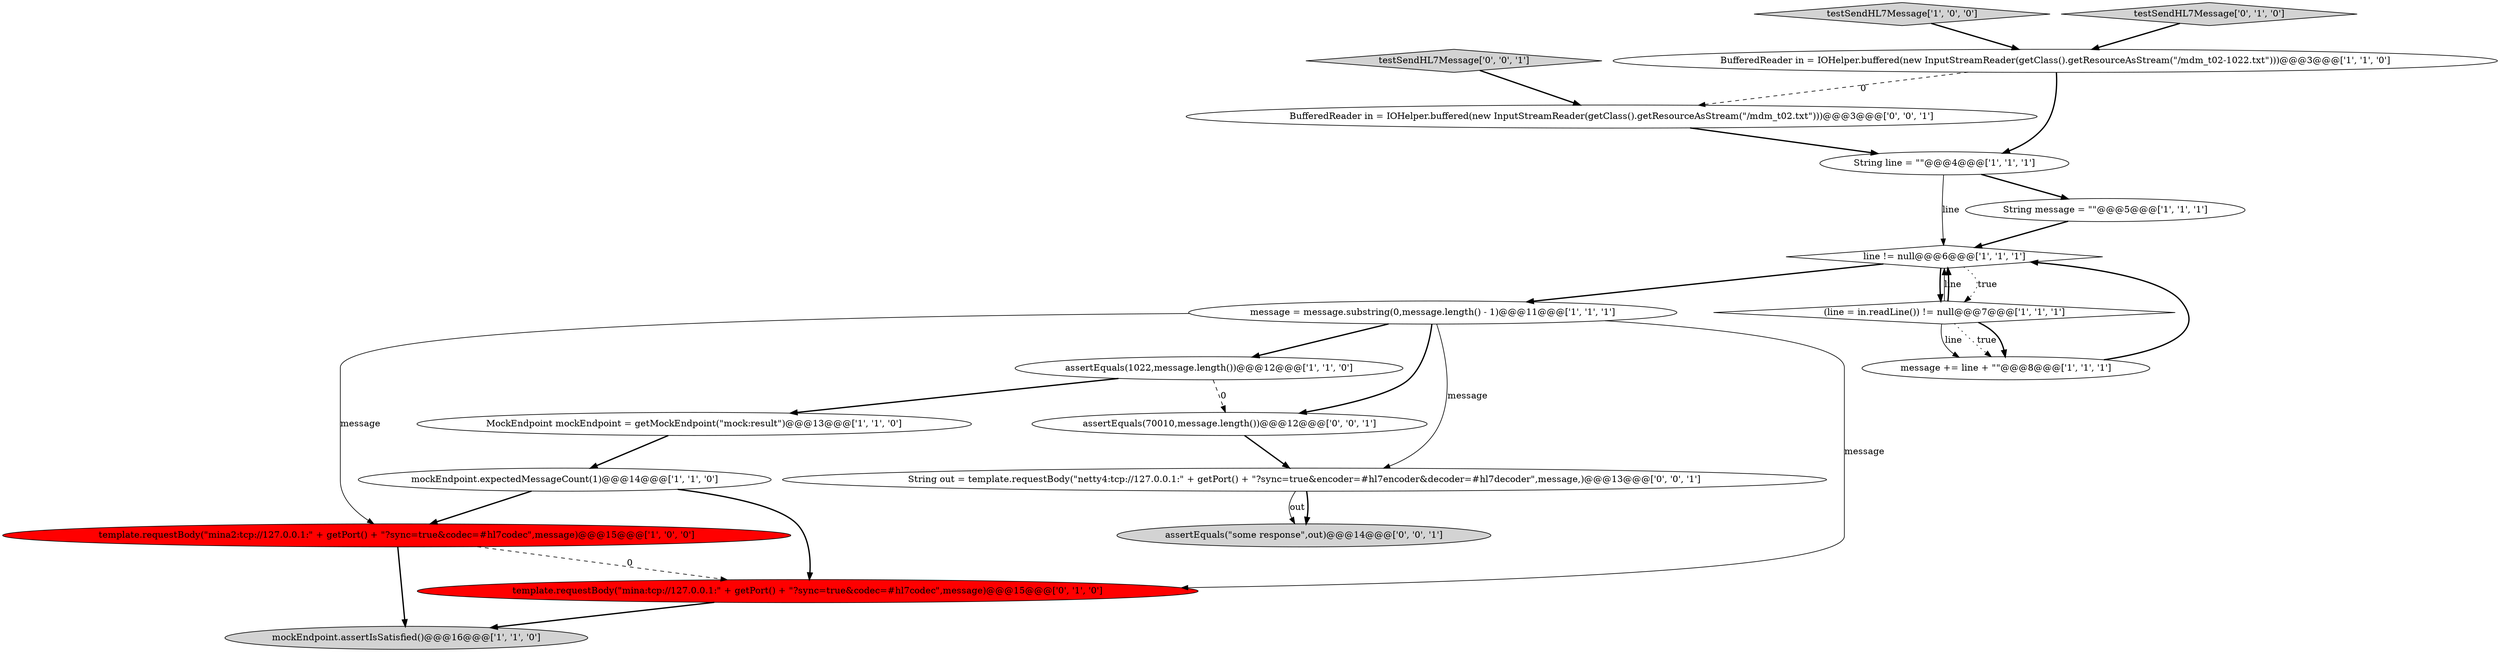 digraph {
7 [style = filled, label = "message = message.substring(0,message.length() - 1)@@@11@@@['1', '1', '1']", fillcolor = white, shape = ellipse image = "AAA0AAABBB1BBB"];
10 [style = filled, label = "message += line + \"\"@@@8@@@['1', '1', '1']", fillcolor = white, shape = ellipse image = "AAA0AAABBB1BBB"];
15 [style = filled, label = "BufferedReader in = IOHelper.buffered(new InputStreamReader(getClass().getResourceAsStream(\"/mdm_t02.txt\")))@@@3@@@['0', '0', '1']", fillcolor = white, shape = ellipse image = "AAA0AAABBB3BBB"];
11 [style = filled, label = "String line = \"\"@@@4@@@['1', '1', '1']", fillcolor = white, shape = ellipse image = "AAA0AAABBB1BBB"];
4 [style = filled, label = "line != null@@@6@@@['1', '1', '1']", fillcolor = white, shape = diamond image = "AAA0AAABBB1BBB"];
5 [style = filled, label = "testSendHL7Message['1', '0', '0']", fillcolor = lightgray, shape = diamond image = "AAA0AAABBB1BBB"];
13 [style = filled, label = "template.requestBody(\"mina:tcp://127.0.0.1:\" + getPort() + \"?sync=true&codec=#hl7codec\",message)@@@15@@@['0', '1', '0']", fillcolor = red, shape = ellipse image = "AAA1AAABBB2BBB"];
14 [style = filled, label = "testSendHL7Message['0', '1', '0']", fillcolor = lightgray, shape = diamond image = "AAA0AAABBB2BBB"];
17 [style = filled, label = "testSendHL7Message['0', '0', '1']", fillcolor = lightgray, shape = diamond image = "AAA0AAABBB3BBB"];
18 [style = filled, label = "assertEquals(\"some response\",out)@@@14@@@['0', '0', '1']", fillcolor = lightgray, shape = ellipse image = "AAA0AAABBB3BBB"];
1 [style = filled, label = "mockEndpoint.expectedMessageCount(1)@@@14@@@['1', '1', '0']", fillcolor = white, shape = ellipse image = "AAA0AAABBB1BBB"];
12 [style = filled, label = "BufferedReader in = IOHelper.buffered(new InputStreamReader(getClass().getResourceAsStream(\"/mdm_t02-1022.txt\")))@@@3@@@['1', '1', '0']", fillcolor = white, shape = ellipse image = "AAA0AAABBB1BBB"];
8 [style = filled, label = "mockEndpoint.assertIsSatisfied()@@@16@@@['1', '1', '0']", fillcolor = lightgray, shape = ellipse image = "AAA0AAABBB1BBB"];
16 [style = filled, label = "assertEquals(70010,message.length())@@@12@@@['0', '0', '1']", fillcolor = white, shape = ellipse image = "AAA0AAABBB3BBB"];
19 [style = filled, label = "String out = template.requestBody(\"netty4:tcp://127.0.0.1:\" + getPort() + \"?sync=true&encoder=#hl7encoder&decoder=#hl7decoder\",message,)@@@13@@@['0', '0', '1']", fillcolor = white, shape = ellipse image = "AAA0AAABBB3BBB"];
9 [style = filled, label = "MockEndpoint mockEndpoint = getMockEndpoint(\"mock:result\")@@@13@@@['1', '1', '0']", fillcolor = white, shape = ellipse image = "AAA0AAABBB1BBB"];
3 [style = filled, label = "template.requestBody(\"mina2:tcp://127.0.0.1:\" + getPort() + \"?sync=true&codec=#hl7codec\",message)@@@15@@@['1', '0', '0']", fillcolor = red, shape = ellipse image = "AAA1AAABBB1BBB"];
2 [style = filled, label = "String message = \"\"@@@5@@@['1', '1', '1']", fillcolor = white, shape = ellipse image = "AAA0AAABBB1BBB"];
0 [style = filled, label = "assertEquals(1022,message.length())@@@12@@@['1', '1', '0']", fillcolor = white, shape = ellipse image = "AAA0AAABBB1BBB"];
6 [style = filled, label = "(line = in.readLine()) != null@@@7@@@['1', '1', '1']", fillcolor = white, shape = diamond image = "AAA0AAABBB1BBB"];
4->6 [style = dotted, label="true"];
0->9 [style = bold, label=""];
19->18 [style = bold, label=""];
4->6 [style = bold, label=""];
6->10 [style = solid, label="line"];
7->3 [style = solid, label="message"];
12->11 [style = bold, label=""];
0->16 [style = dashed, label="0"];
1->3 [style = bold, label=""];
19->18 [style = solid, label="out"];
7->0 [style = bold, label=""];
7->19 [style = solid, label="message"];
16->19 [style = bold, label=""];
3->13 [style = dashed, label="0"];
2->4 [style = bold, label=""];
1->13 [style = bold, label=""];
11->2 [style = bold, label=""];
4->7 [style = bold, label=""];
11->4 [style = solid, label="line"];
6->10 [style = dotted, label="true"];
6->4 [style = bold, label=""];
15->11 [style = bold, label=""];
5->12 [style = bold, label=""];
3->8 [style = bold, label=""];
6->10 [style = bold, label=""];
14->12 [style = bold, label=""];
7->16 [style = bold, label=""];
17->15 [style = bold, label=""];
10->4 [style = bold, label=""];
6->4 [style = solid, label="line"];
12->15 [style = dashed, label="0"];
13->8 [style = bold, label=""];
9->1 [style = bold, label=""];
7->13 [style = solid, label="message"];
}
